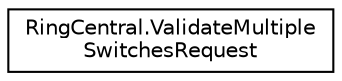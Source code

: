 digraph "Graphical Class Hierarchy"
{
 // LATEX_PDF_SIZE
  edge [fontname="Helvetica",fontsize="10",labelfontname="Helvetica",labelfontsize="10"];
  node [fontname="Helvetica",fontsize="10",shape=record];
  rankdir="LR";
  Node0 [label="RingCentral.ValidateMultiple\lSwitchesRequest",height=0.2,width=0.4,color="black", fillcolor="white", style="filled",URL="$classRingCentral_1_1ValidateMultipleSwitchesRequest.html",tooltip=" "];
}
